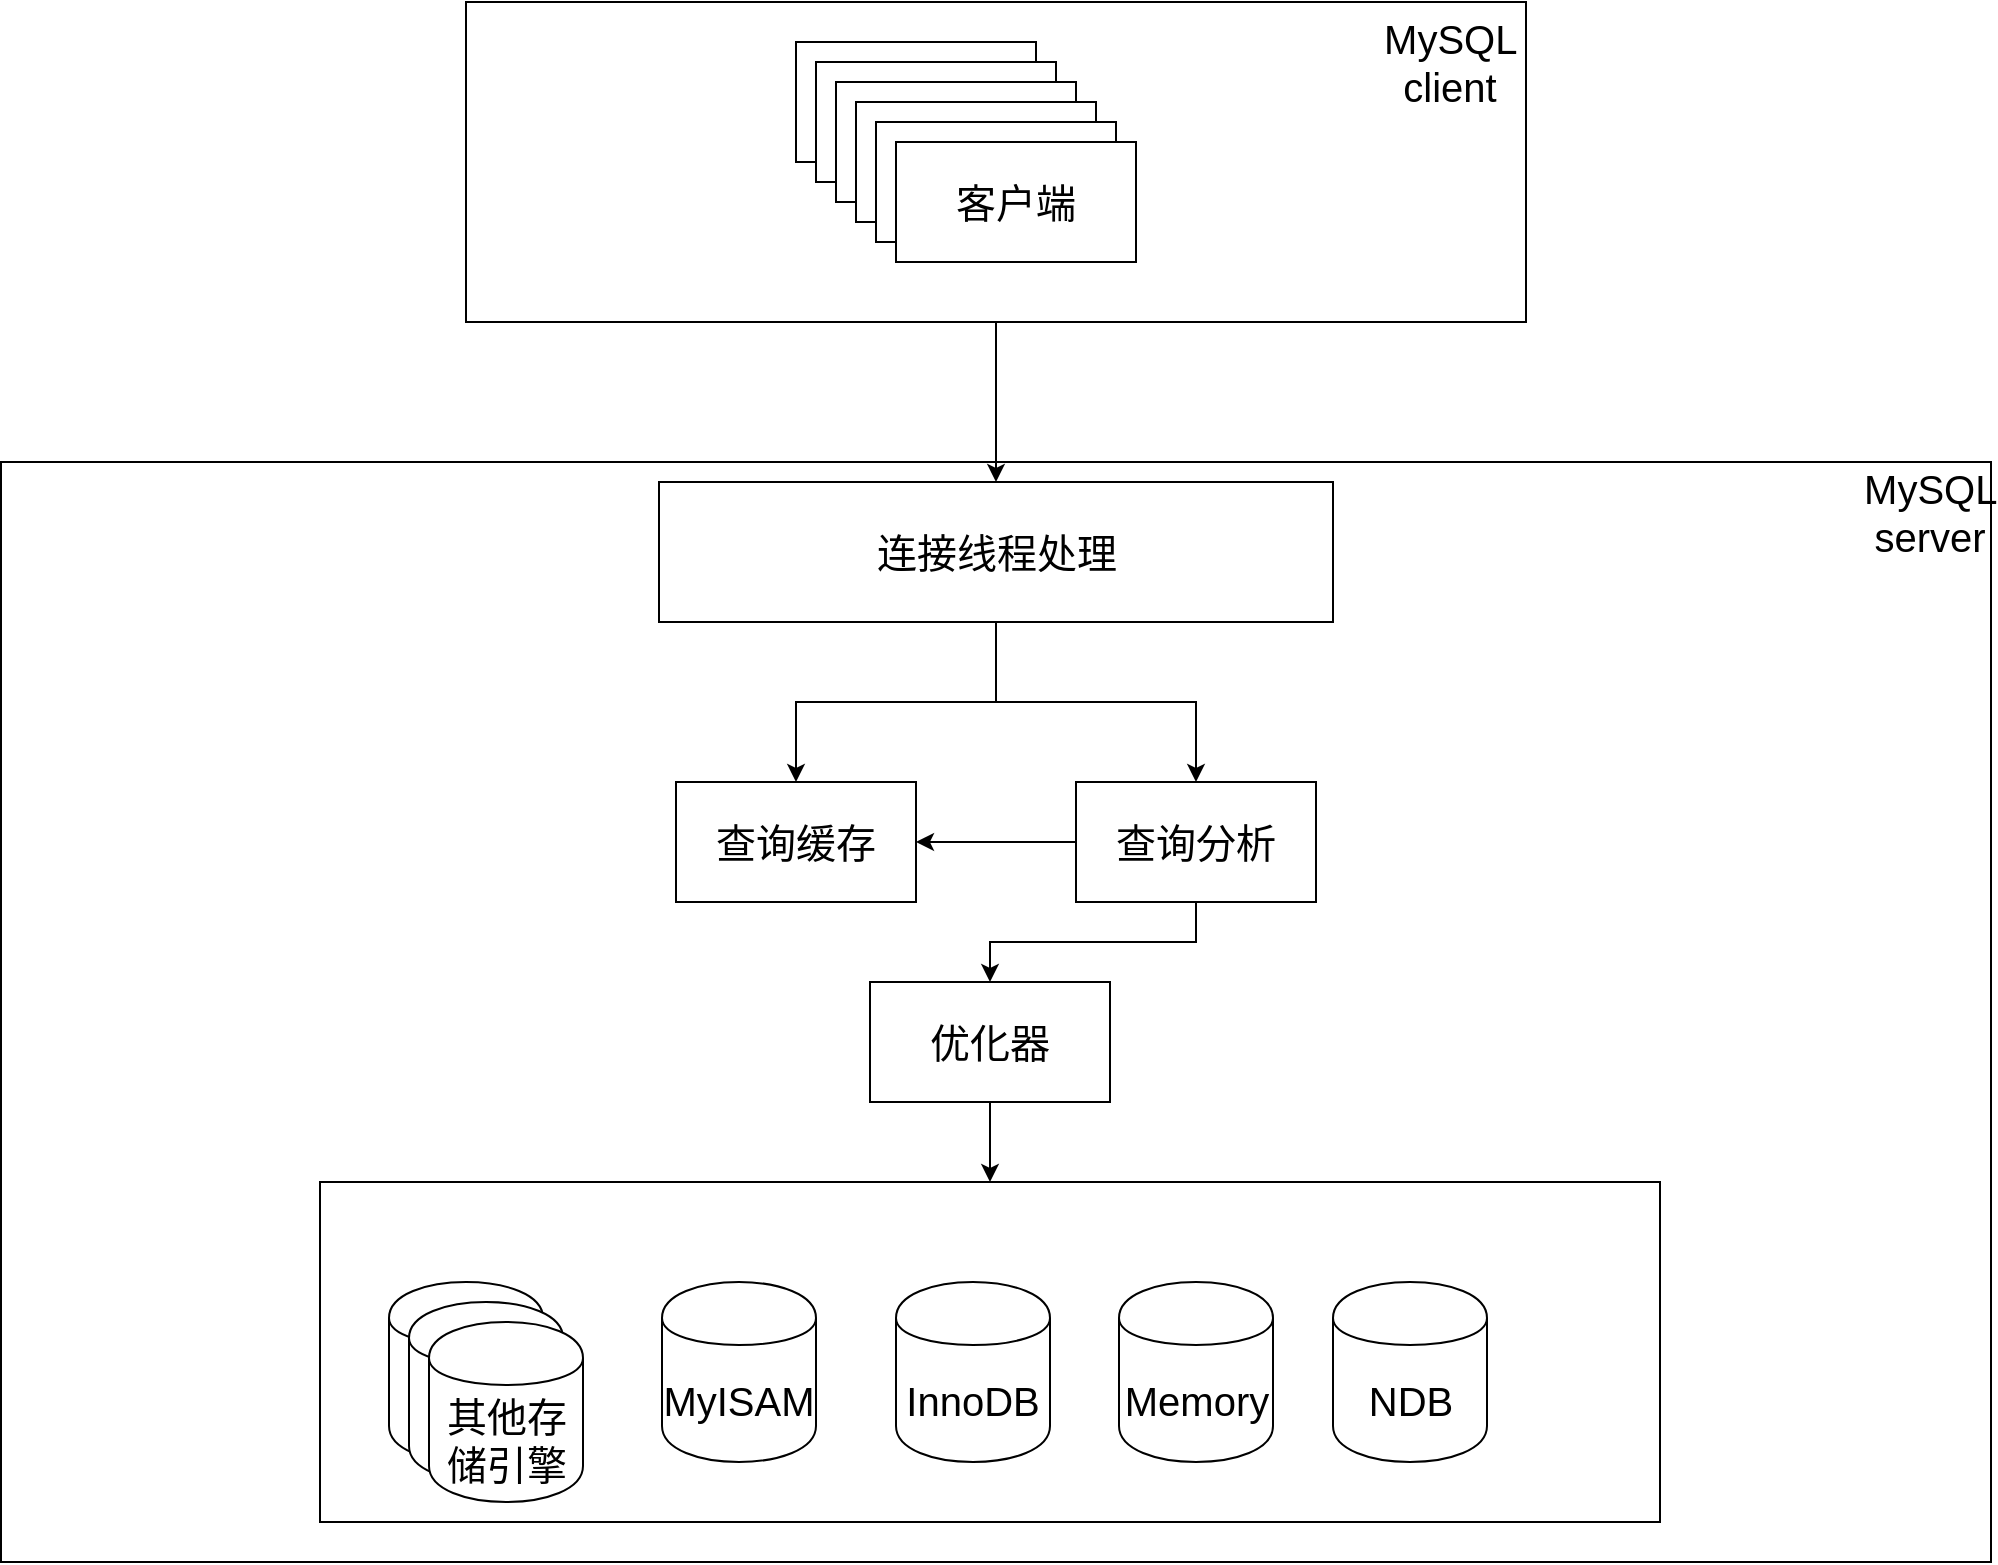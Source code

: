 <mxfile version="11.1.4" type="device"><diagram id="7t96L-ZdKCMlcFFMz0C4" name="Page-1"><mxGraphModel dx="2864" dy="920" grid="1" gridSize="10" guides="1" tooltips="1" connect="1" arrows="1" fold="1" page="1" pageScale="1" pageWidth="827" pageHeight="1169" math="0" shadow="0"><root><mxCell id="0"/><mxCell id="1" parent="0"/><mxCell id="akgHvKzeeYSTy-q2y-Eb-31" value="" style="rounded=0;whiteSpace=wrap;html=1;fontSize=20;" vertex="1" parent="1"><mxGeometry x="-44.5" y="260" width="995" height="550" as="geometry"/></mxCell><mxCell id="akgHvKzeeYSTy-q2y-Eb-22" value="" style="rounded=0;whiteSpace=wrap;html=1;fontSize=20;" vertex="1" parent="1"><mxGeometry x="115" y="620" width="670" height="170" as="geometry"/></mxCell><mxCell id="akgHvKzeeYSTy-q2y-Eb-10" style="edgeStyle=orthogonalEdgeStyle;rounded=0;orthogonalLoop=1;jettySize=auto;html=1;fontSize=20;" edge="1" parent="1" source="akgHvKzeeYSTy-q2y-Eb-9" target="akgHvKzeeYSTy-q2y-Eb-3"><mxGeometry relative="1" as="geometry"/></mxCell><mxCell id="akgHvKzeeYSTy-q2y-Eb-9" value="" style="rounded=0;whiteSpace=wrap;html=1;fontSize=20;" vertex="1" parent="1"><mxGeometry x="188" y="30" width="530" height="160" as="geometry"/></mxCell><mxCell id="akgHvKzeeYSTy-q2y-Eb-1" value="客户端" style="rounded=0;whiteSpace=wrap;html=1;fontSize=20;" vertex="1" parent="1"><mxGeometry x="353" y="50" width="120" height="60" as="geometry"/></mxCell><mxCell id="akgHvKzeeYSTy-q2y-Eb-14" style="edgeStyle=orthogonalEdgeStyle;rounded=0;orthogonalLoop=1;jettySize=auto;html=1;fontSize=20;" edge="1" parent="1" source="akgHvKzeeYSTy-q2y-Eb-3" target="akgHvKzeeYSTy-q2y-Eb-11"><mxGeometry relative="1" as="geometry"/></mxCell><mxCell id="akgHvKzeeYSTy-q2y-Eb-15" style="edgeStyle=orthogonalEdgeStyle;rounded=0;orthogonalLoop=1;jettySize=auto;html=1;fontSize=20;" edge="1" parent="1" source="akgHvKzeeYSTy-q2y-Eb-3" target="akgHvKzeeYSTy-q2y-Eb-12"><mxGeometry relative="1" as="geometry"/></mxCell><mxCell id="akgHvKzeeYSTy-q2y-Eb-3" value="连接线程处理" style="rounded=0;whiteSpace=wrap;html=1;fontSize=20;" vertex="1" parent="1"><mxGeometry x="284.5" y="270" width="337" height="70" as="geometry"/></mxCell><mxCell id="akgHvKzeeYSTy-q2y-Eb-4" value="客户端" style="rounded=0;whiteSpace=wrap;html=1;fontSize=20;" vertex="1" parent="1"><mxGeometry x="363" y="60" width="120" height="60" as="geometry"/></mxCell><mxCell id="akgHvKzeeYSTy-q2y-Eb-5" value="客户端" style="rounded=0;whiteSpace=wrap;html=1;fontSize=20;" vertex="1" parent="1"><mxGeometry x="373" y="70" width="120" height="60" as="geometry"/></mxCell><mxCell id="akgHvKzeeYSTy-q2y-Eb-6" value="客户端" style="rounded=0;whiteSpace=wrap;html=1;fontSize=20;" vertex="1" parent="1"><mxGeometry x="383" y="80" width="120" height="60" as="geometry"/></mxCell><mxCell id="akgHvKzeeYSTy-q2y-Eb-7" value="客户端" style="rounded=0;whiteSpace=wrap;html=1;fontSize=20;" vertex="1" parent="1"><mxGeometry x="393" y="90" width="120" height="60" as="geometry"/></mxCell><mxCell id="akgHvKzeeYSTy-q2y-Eb-8" value="客户端" style="rounded=0;whiteSpace=wrap;html=1;fontSize=20;" vertex="1" parent="1"><mxGeometry x="403" y="100" width="120" height="60" as="geometry"/></mxCell><mxCell id="akgHvKzeeYSTy-q2y-Eb-11" value="查询缓存" style="rounded=0;whiteSpace=wrap;html=1;fontSize=20;" vertex="1" parent="1"><mxGeometry x="293" y="420" width="120" height="60" as="geometry"/></mxCell><mxCell id="akgHvKzeeYSTy-q2y-Eb-16" style="edgeStyle=orthogonalEdgeStyle;rounded=0;orthogonalLoop=1;jettySize=auto;html=1;fontSize=20;" edge="1" parent="1" source="akgHvKzeeYSTy-q2y-Eb-12" target="akgHvKzeeYSTy-q2y-Eb-11"><mxGeometry relative="1" as="geometry"/></mxCell><mxCell id="akgHvKzeeYSTy-q2y-Eb-17" style="edgeStyle=orthogonalEdgeStyle;rounded=0;orthogonalLoop=1;jettySize=auto;html=1;fontSize=20;" edge="1" parent="1" source="akgHvKzeeYSTy-q2y-Eb-12" target="akgHvKzeeYSTy-q2y-Eb-13"><mxGeometry relative="1" as="geometry"/></mxCell><mxCell id="akgHvKzeeYSTy-q2y-Eb-12" value="查询分析" style="rounded=0;whiteSpace=wrap;html=1;fontSize=20;" vertex="1" parent="1"><mxGeometry x="493" y="420" width="120" height="60" as="geometry"/></mxCell><mxCell id="akgHvKzeeYSTy-q2y-Eb-23" style="edgeStyle=orthogonalEdgeStyle;rounded=0;orthogonalLoop=1;jettySize=auto;html=1;fontSize=20;" edge="1" parent="1" source="akgHvKzeeYSTy-q2y-Eb-13" target="akgHvKzeeYSTy-q2y-Eb-22"><mxGeometry relative="1" as="geometry"/></mxCell><mxCell id="akgHvKzeeYSTy-q2y-Eb-13" value="优化器" style="rounded=0;whiteSpace=wrap;html=1;fontSize=20;" vertex="1" parent="1"><mxGeometry x="390" y="520" width="120" height="60" as="geometry"/></mxCell><mxCell id="akgHvKzeeYSTy-q2y-Eb-18" value="InnoDB" style="shape=cylinder;whiteSpace=wrap;html=1;boundedLbl=1;backgroundOutline=1;fontSize=20;" vertex="1" parent="1"><mxGeometry x="403" y="670" width="77" height="90" as="geometry"/></mxCell><mxCell id="akgHvKzeeYSTy-q2y-Eb-19" value="&lt;span&gt;MyISAM&lt;/span&gt;" style="shape=cylinder;whiteSpace=wrap;html=1;boundedLbl=1;backgroundOutline=1;fontSize=20;" vertex="1" parent="1"><mxGeometry x="286" y="670" width="77" height="90" as="geometry"/></mxCell><mxCell id="akgHvKzeeYSTy-q2y-Eb-20" value="NDB" style="shape=cylinder;whiteSpace=wrap;html=1;boundedLbl=1;backgroundOutline=1;fontSize=20;" vertex="1" parent="1"><mxGeometry x="621.5" y="670" width="77" height="90" as="geometry"/></mxCell><mxCell id="akgHvKzeeYSTy-q2y-Eb-21" value="Memory" style="shape=cylinder;whiteSpace=wrap;html=1;boundedLbl=1;backgroundOutline=1;fontSize=20;" vertex="1" parent="1"><mxGeometry x="514.5" y="670" width="77" height="90" as="geometry"/></mxCell><mxCell id="akgHvKzeeYSTy-q2y-Eb-28" value="其他存储引擎" style="shape=cylinder;whiteSpace=wrap;html=1;boundedLbl=1;backgroundOutline=1;fontSize=20;" vertex="1" parent="1"><mxGeometry x="149.5" y="670" width="77" height="90" as="geometry"/></mxCell><mxCell id="akgHvKzeeYSTy-q2y-Eb-29" value="其他存储引擎" style="shape=cylinder;whiteSpace=wrap;html=1;boundedLbl=1;backgroundOutline=1;fontSize=20;" vertex="1" parent="1"><mxGeometry x="159.5" y="680" width="77" height="90" as="geometry"/></mxCell><mxCell id="akgHvKzeeYSTy-q2y-Eb-30" value="其他存储引擎" style="shape=cylinder;whiteSpace=wrap;html=1;boundedLbl=1;backgroundOutline=1;fontSize=20;" vertex="1" parent="1"><mxGeometry x="169.5" y="690" width="77" height="90" as="geometry"/></mxCell><mxCell id="akgHvKzeeYSTy-q2y-Eb-32" value="MySQL server&lt;br&gt;" style="text;html=1;strokeColor=none;fillColor=none;align=center;verticalAlign=middle;whiteSpace=wrap;rounded=0;fontSize=20;" vertex="1" parent="1"><mxGeometry x="900" y="275" width="40" height="20" as="geometry"/></mxCell><mxCell id="akgHvKzeeYSTy-q2y-Eb-34" value="MySQL client" style="text;html=1;strokeColor=none;fillColor=none;align=center;verticalAlign=middle;whiteSpace=wrap;rounded=0;fontSize=20;" vertex="1" parent="1"><mxGeometry x="660" y="50" width="40" height="20" as="geometry"/></mxCell></root></mxGraphModel></diagram></mxfile>